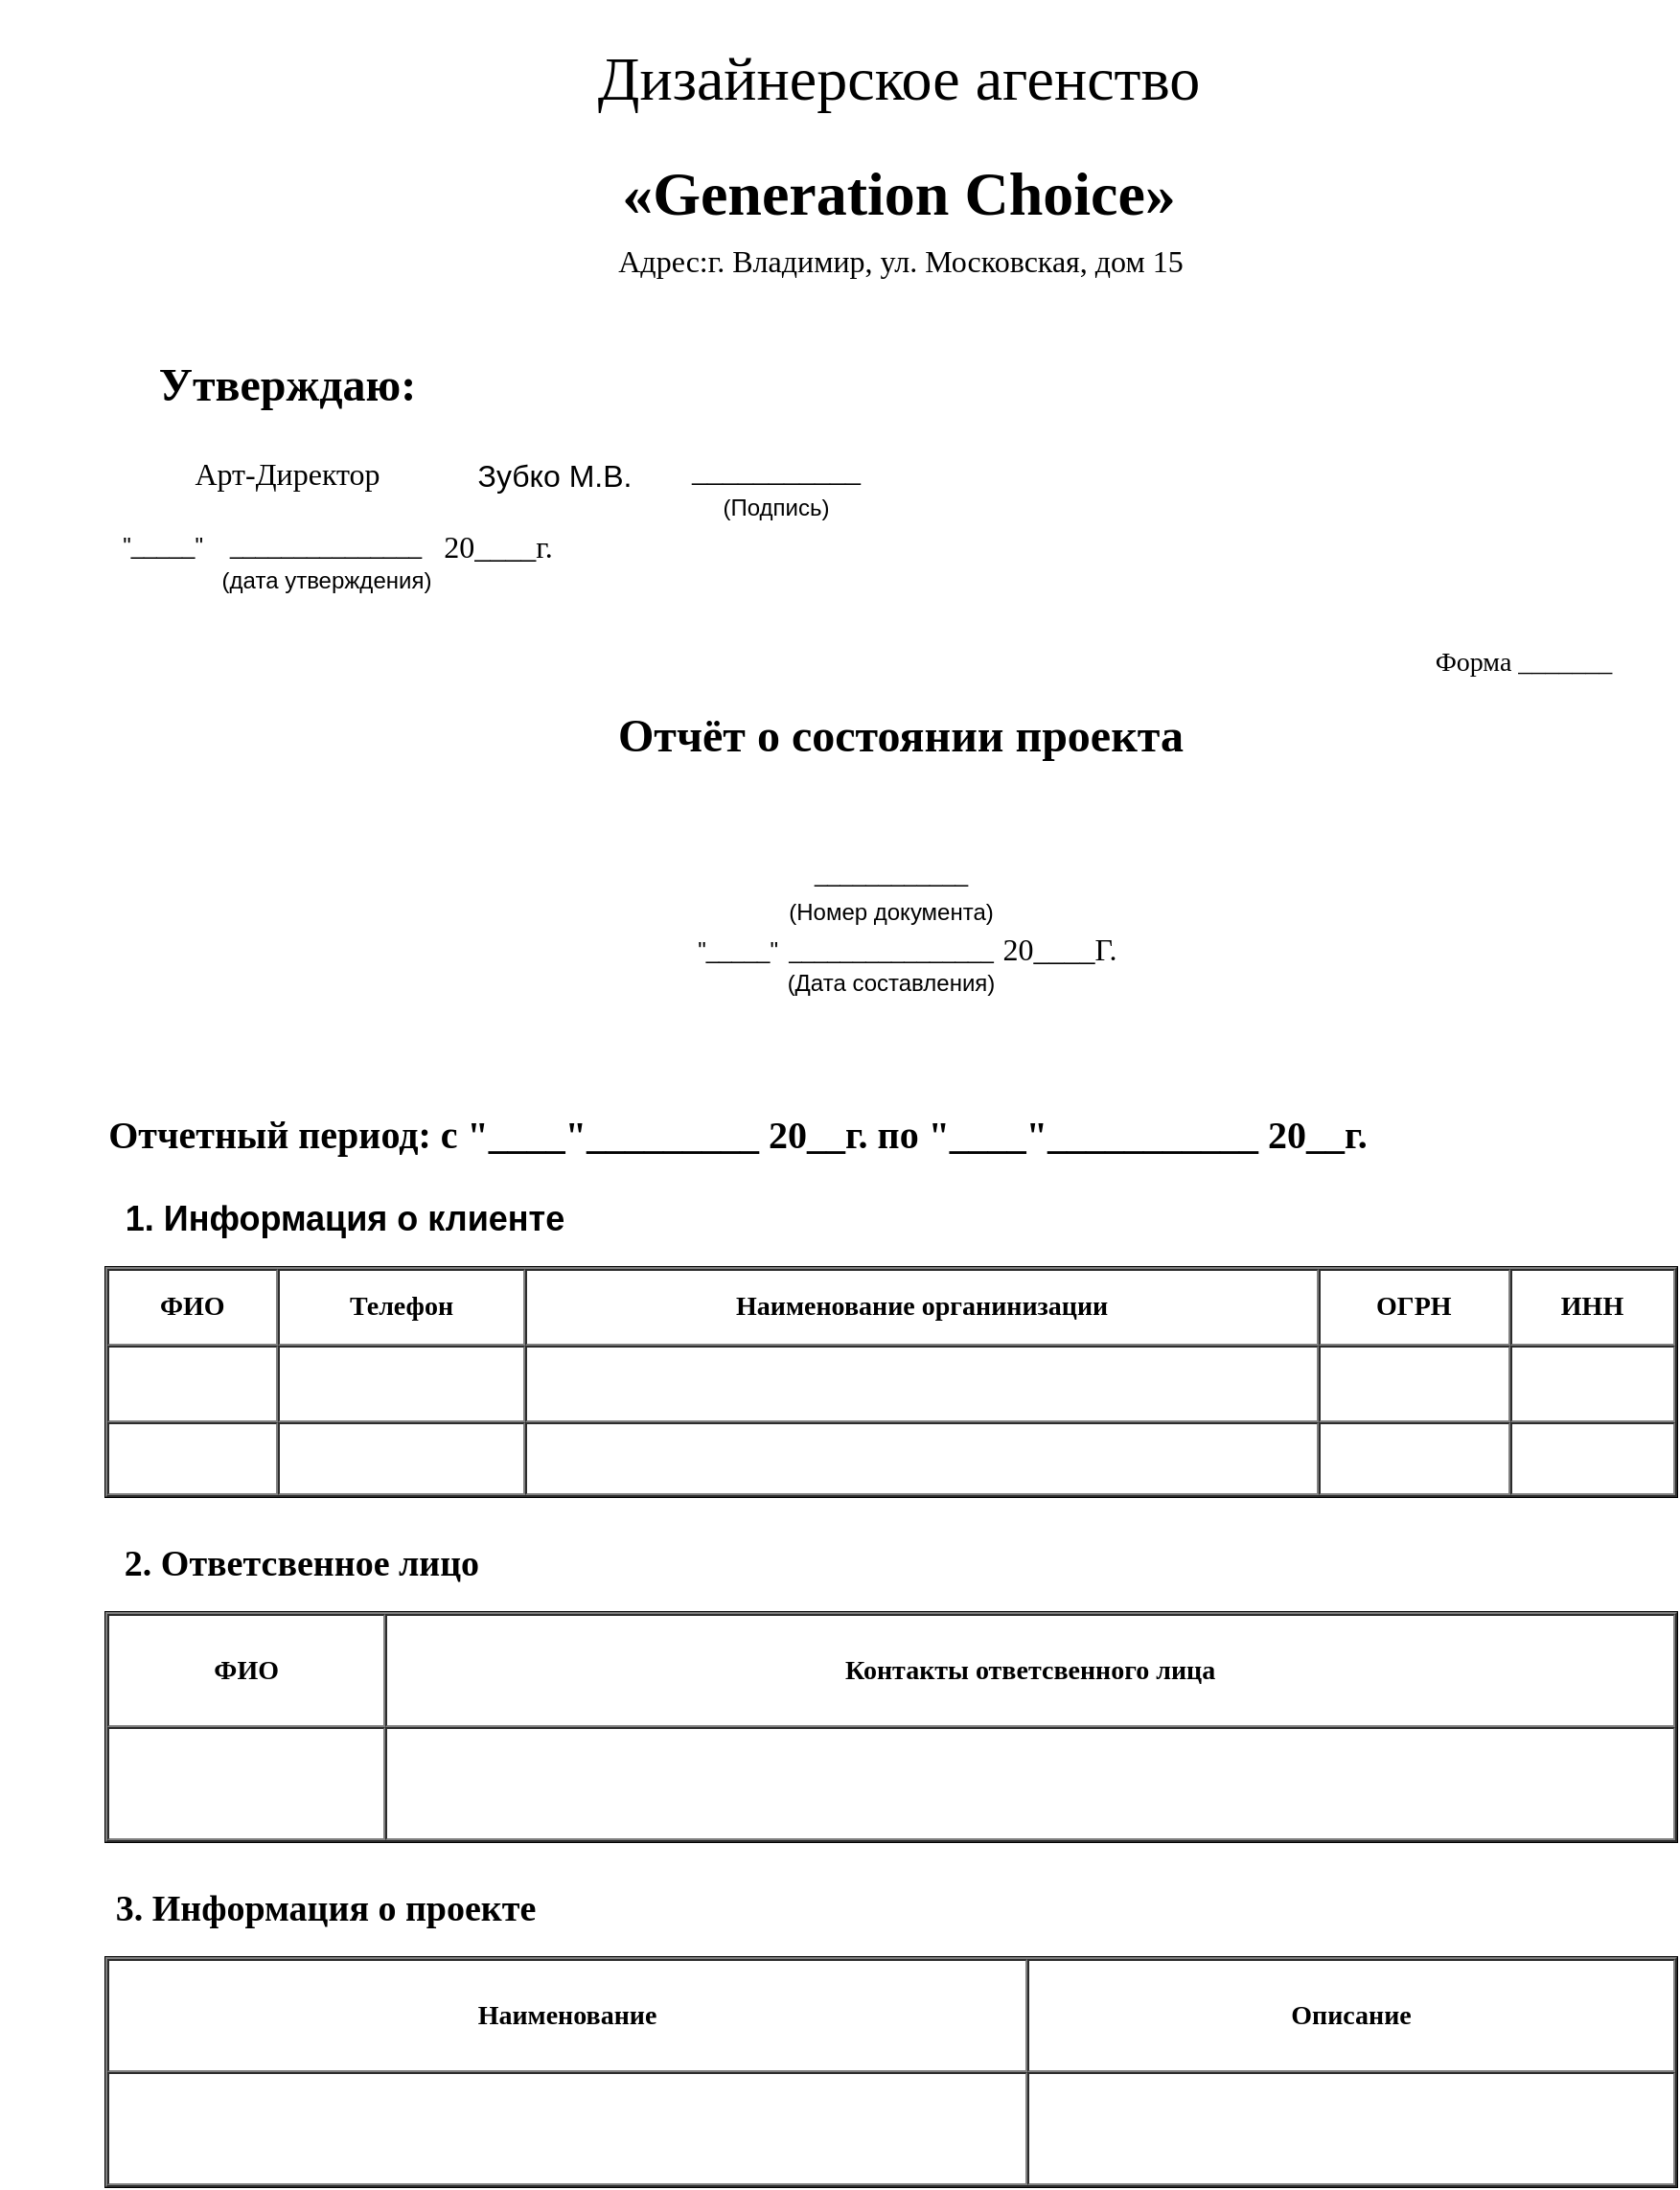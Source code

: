 <mxfile version="13.1.6" type="device"><diagram id="8hVWMAb6QoAQru0uA0Nf" name="Page-1"><mxGraphModel dx="1609" dy="717" grid="1" gridSize="10" guides="1" tooltips="1" connect="1" arrows="1" fold="1" page="1" pageScale="1" pageWidth="827" pageHeight="1169" math="0" shadow="0"><root><mxCell id="0"/><mxCell id="1" parent="0"/><mxCell id="jO6Z20tdxfoco7l5vSaH-5" value="&lt;h1&gt;&lt;font face=&quot;Times New Roman&quot;&gt;Утверждаю:&lt;/font&gt;&lt;/h1&gt;" style="text;html=1;strokeColor=none;fillColor=none;align=center;verticalAlign=middle;whiteSpace=wrap;rounded=0;" parent="1" vertex="1"><mxGeometry x="25" y="240" width="140" height="40" as="geometry"/></mxCell><mxCell id="jO6Z20tdxfoco7l5vSaH-15" value="&quot;_____&quot;" style="text;html=1;strokeColor=none;fillColor=none;align=center;verticalAlign=middle;whiteSpace=wrap;rounded=0;" parent="1" vertex="1"><mxGeometry x="10" y="334" width="40" height="20" as="geometry"/></mxCell><mxCell id="jO6Z20tdxfoco7l5vSaH-16" value="_______________" style="text;html=1;strokeColor=none;fillColor=none;align=center;verticalAlign=middle;whiteSpace=wrap;rounded=0;" parent="1" vertex="1"><mxGeometry x="95" y="334" width="40" height="20" as="geometry"/></mxCell><mxCell id="jO6Z20tdxfoco7l5vSaH-17" value="&lt;font style=&quot;font-size: 16px;&quot;&gt;20____г.&lt;/font&gt;" style="text;html=1;strokeColor=none;fillColor=none;align=center;verticalAlign=middle;whiteSpace=wrap;rounded=0;fontFamily=Times New Roman;fontSize=16;" parent="1" vertex="1"><mxGeometry x="185" y="334" width="40" height="20" as="geometry"/></mxCell><mxCell id="jO6Z20tdxfoco7l5vSaH-19" value="___________" style="text;html=1;strokeColor=none;fillColor=none;align=center;verticalAlign=middle;whiteSpace=wrap;rounded=0;fontFamily=Times New Roman;fontSize=16;" parent="1" vertex="1"><mxGeometry x="330" y="293.5" width="40" height="20" as="geometry"/></mxCell><mxCell id="jO6Z20tdxfoco7l5vSaH-20" value="(Подпись)" style="text;html=1;strokeColor=none;fillColor=none;align=center;verticalAlign=middle;whiteSpace=wrap;rounded=0;fontFamily=Helvetica;fontSize=12;" parent="1" vertex="1"><mxGeometry x="330" y="313.5" width="40" height="20" as="geometry"/></mxCell><mxCell id="jO6Z20tdxfoco7l5vSaH-22" value="&lt;h1&gt;&lt;font face=&quot;Times New Roman&quot;&gt;&lt;font style=&quot;font-size: 24px&quot;&gt;Отчёт о состоянии проекта&lt;br&gt;&lt;/font&gt;&lt;/font&gt;&lt;/h1&gt;" style="text;html=1;strokeColor=none;fillColor=none;align=center;verticalAlign=middle;whiteSpace=wrap;rounded=0;fontFamily=Helvetica;fontSize=12;" parent="1" vertex="1"><mxGeometry x="235" y="410" width="360" height="65" as="geometry"/></mxCell><mxCell id="jO6Z20tdxfoco7l5vSaH-26" value="(дата утверждения)" style="text;html=1;strokeColor=none;fillColor=none;align=center;verticalAlign=middle;whiteSpace=wrap;rounded=0;fontFamily=Helvetica;fontSize=12;" parent="1" vertex="1"><mxGeometry x="57.5" y="354" width="115" height="16" as="geometry"/></mxCell><mxCell id="jO6Z20tdxfoco7l5vSaH-27" value="&lt;font face=&quot;Times New Roman&quot;&gt;&lt;span style=&quot;font-size: 14px&quot;&gt;Форма _______&lt;/span&gt;&lt;/font&gt;" style="text;html=1;strokeColor=none;fillColor=none;align=center;verticalAlign=middle;whiteSpace=wrap;rounded=0;fontFamily=Helvetica;fontSize=12;" parent="1" vertex="1"><mxGeometry x="685" y="400" width="110" height="10" as="geometry"/></mxCell><mxCell id="jO6Z20tdxfoco7l5vSaH-28" value="____________" style="text;html=1;strokeColor=none;fillColor=none;align=center;verticalAlign=middle;whiteSpace=wrap;rounded=0;fontFamily=Helvetica;fontSize=12;" parent="1" vertex="1"><mxGeometry x="390" y="505" width="40" height="20" as="geometry"/></mxCell><mxCell id="jO6Z20tdxfoco7l5vSaH-29" value="(Номер документа)" style="text;html=1;strokeColor=none;fillColor=none;align=center;verticalAlign=middle;whiteSpace=wrap;rounded=0;fontFamily=Helvetica;fontSize=12;" parent="1" vertex="1"><mxGeometry x="350" y="525" width="120" height="20" as="geometry"/></mxCell><mxCell id="jO6Z20tdxfoco7l5vSaH-33" value="&quot;_____&quot;" style="text;html=1;strokeColor=none;fillColor=none;align=center;verticalAlign=middle;whiteSpace=wrap;rounded=0;fontFamily=Helvetica;fontSize=12;" parent="1" vertex="1"><mxGeometry x="310" y="545" width="40" height="20" as="geometry"/></mxCell><mxCell id="jO6Z20tdxfoco7l5vSaH-34" value="________________" style="text;html=1;strokeColor=none;fillColor=none;align=center;verticalAlign=middle;whiteSpace=wrap;rounded=0;fontFamily=Helvetica;fontSize=12;" parent="1" vertex="1"><mxGeometry x="390" y="545" width="40" height="20" as="geometry"/></mxCell><mxCell id="jO6Z20tdxfoco7l5vSaH-35" value="20____Г." style="text;html=1;strokeColor=none;fillColor=none;align=center;verticalAlign=middle;whiteSpace=wrap;rounded=0;fontFamily=Times New Roman;fontSize=16;" parent="1" vertex="1"><mxGeometry x="478" y="544" width="40" height="20" as="geometry"/></mxCell><mxCell id="jO6Z20tdxfoco7l5vSaH-36" value="&lt;h1&gt;&lt;span style=&quot;font-weight: normal&quot;&gt;Дизайнерское агенство&lt;/span&gt;&lt;/h1&gt;&lt;h1&gt;«Generation Choice»&lt;/h1&gt;" style="text;html=1;strokeColor=none;fillColor=none;align=center;verticalAlign=middle;whiteSpace=wrap;rounded=0;fontFamily=Times New Roman;fontSize=16;" parent="1" vertex="1"><mxGeometry x="239" y="80" width="350" height="100" as="geometry"/></mxCell><mxCell id="jO6Z20tdxfoco7l5vSaH-38" value="&lt;font style=&quot;font-size: 16px&quot;&gt;&lt;font style=&quot;font-size: 16px&quot;&gt;Адрес:&lt;/font&gt;&lt;/font&gt;&lt;font style=&quot;font-size: 16px&quot;&gt;&lt;font style=&quot;font-size: 16px&quot;&gt;г. Владимир, ул. Московская, дом 15&lt;/font&gt;&lt;span style=&quot;text-align: left ; background-color: rgb(255 , 255 , 255)&quot;&gt;&lt;/span&gt;&lt;/font&gt;" style="text;html=1;strokeColor=none;fillColor=none;align=center;verticalAlign=middle;whiteSpace=wrap;rounded=0;fontFamily=Times New Roman;fontSize=16;" parent="1" vertex="1"><mxGeometry x="245" y="180" width="340" height="30" as="geometry"/></mxCell><mxCell id="jO6Z20tdxfoco7l5vSaH-39" value="&lt;font face=&quot;Helvetica&quot; style=&quot;font-size: 12px&quot;&gt;(Дата составления)&lt;/font&gt;" style="text;html=1;strokeColor=none;fillColor=none;align=center;verticalAlign=middle;whiteSpace=wrap;rounded=0;fontFamily=Times New Roman;fontSize=16;" parent="1" vertex="1"><mxGeometry x="340" y="555" width="140" height="30" as="geometry"/></mxCell><mxCell id="f4_M-VHNQFqt9gcgViSc-1" value="&lt;font face=&quot;Times New Roman&quot; style=&quot;font-size: 16px&quot;&gt;Арт-Директор&lt;/font&gt;" style="text;html=1;strokeColor=none;fillColor=none;align=center;verticalAlign=middle;whiteSpace=wrap;rounded=0;fontSize=14;" parent="1" vertex="1"><mxGeometry x="41" y="299.5" width="108" height="13" as="geometry"/></mxCell><mxCell id="f4_M-VHNQFqt9gcgViSc-2" value="Зубко М.В." style="text;html=1;strokeColor=none;fillColor=none;align=center;verticalAlign=middle;whiteSpace=wrap;rounded=0;fontSize=16;" parent="1" vertex="1"><mxGeometry x="182" y="293.5" width="105" height="27" as="geometry"/></mxCell><mxCell id="f4_M-VHNQFqt9gcgViSc-3" value="&lt;font face=&quot;Times New Roman&quot; size=&quot;1&quot;&gt;&lt;b style=&quot;font-size: 20px&quot;&gt;Отчетный период: с &quot;____&quot;_________ 20__г. по &quot;____&quot;___________ 20__г.&lt;/b&gt;&lt;/font&gt;" style="text;html=1;strokeColor=none;fillColor=none;align=center;verticalAlign=middle;whiteSpace=wrap;rounded=0;" parent="1" vertex="1"><mxGeometry y="620" width="660" height="60" as="geometry"/></mxCell><mxCell id="f4_M-VHNQFqt9gcgViSc-4" value="&lt;table style=&quot;width: 100% ; height: 100% ; font-size: 14px&quot; cellspacing=&quot;0&quot; cellpadding=&quot;4&quot; border=&quot;1&quot;&gt;&lt;tbody&gt;&lt;tr&gt;&lt;td align=&quot;center&quot;&gt;&lt;font face=&quot;Times New Roman&quot;&gt;&lt;b&gt;ФИО&lt;/b&gt;&lt;/font&gt;&lt;br&gt;&lt;/td&gt;&lt;td align=&quot;center&quot;&gt;&lt;font style=&quot;font-size: 14px&quot; face=&quot;Times New Roman&quot;&gt;&lt;b&gt;Телефон&lt;br&gt;&lt;/b&gt;&lt;/font&gt;&lt;/td&gt;&lt;th align=&quot;center&quot;&gt;&lt;font style=&quot;font-size: 14px&quot; face=&quot;Times New Roman&quot;&gt;Наименование органинизации&lt;br&gt;&lt;/font&gt;&lt;/th&gt;&lt;td align=&quot;center&quot;&gt;&lt;font face=&quot;Times New Roman&quot;&gt;&lt;b&gt;ОГРН&lt;/b&gt;&lt;/font&gt;&lt;br&gt;&lt;/td&gt;&lt;th align=&quot;center&quot;&gt;&lt;font style=&quot;font-size: 14px&quot; face=&quot;Times New Roman&quot;&gt;ИНН&lt;br&gt;&lt;/font&gt;&lt;/th&gt;&lt;/tr&gt;&lt;tr&gt;&lt;td&gt;&lt;font style=&quot;font-size: 14px&quot; face=&quot;Times New Roman&quot;&gt;&lt;br&gt;&lt;/font&gt;&lt;/td&gt;&lt;td&gt;&lt;font style=&quot;font-size: 14px&quot; face=&quot;Times New Roman&quot;&gt;&lt;br&gt;&lt;/font&gt;&lt;/td&gt;&lt;td&gt;&lt;font style=&quot;font-size: 14px&quot; face=&quot;Times New Roman&quot;&gt;&lt;br&gt;&lt;/font&gt;&lt;/td&gt;&lt;td&gt;&lt;font style=&quot;font-size: 14px&quot; face=&quot;Times New Roman&quot;&gt;&lt;br&gt;&lt;/font&gt;&lt;/td&gt;&lt;td&gt;&lt;br&gt;&lt;/td&gt;&lt;/tr&gt;&lt;tr&gt;&lt;td&gt;&lt;br&gt;&lt;/td&gt;&lt;td&gt;&lt;br&gt;&lt;/td&gt;&lt;td&gt;&lt;br&gt;&lt;/td&gt;&lt;td&gt;&lt;br&gt;&lt;/td&gt;&lt;td&gt;&lt;br&gt;&lt;/td&gt;&lt;/tr&gt;&lt;/tbody&gt;&lt;/table&gt; " style="verticalAlign=top;align=left;overflow=fill;fontSize=12;fontFamily=Helvetica;html=1" parent="1" vertex="1"><mxGeometry y="720" width="820" height="120" as="geometry"/></mxCell><mxCell id="f4_M-VHNQFqt9gcgViSc-5" value="&lt;font style=&quot;font-size: 18px&quot;&gt;&lt;b&gt;1. Информация о клиенте&lt;/b&gt;&lt;/font&gt;" style="text;html=1;strokeColor=none;fillColor=none;align=center;verticalAlign=middle;whiteSpace=wrap;rounded=0;" parent="1" vertex="1"><mxGeometry x="5" y="680" width="240" height="30" as="geometry"/></mxCell><mxCell id="f4_M-VHNQFqt9gcgViSc-6" value="&lt;table style=&quot;width: 100% ; height: 100% ; font-size: 14px&quot; cellspacing=&quot;0&quot; cellpadding=&quot;4&quot; border=&quot;1&quot; align=&quot;center&quot;&gt;&lt;tbody&gt;&lt;tr&gt;&lt;td&gt;&lt;font style=&quot;font-size: 14px&quot; face=&quot;Times New Roman&quot;&gt;&lt;b&gt;ФИО&lt;/b&gt;&lt;/font&gt;&lt;/td&gt;&lt;th&gt;&lt;font style=&quot;font-size: 14px&quot; face=&quot;Times New Roman&quot;&gt;Контакты ответсвенного лица&lt;br&gt;&lt;/font&gt;&lt;/th&gt;&lt;/tr&gt;&lt;tr&gt;&lt;td&gt;&lt;font style=&quot;font-size: 14px&quot; face=&quot;Times New Roman&quot;&gt;&lt;br&gt;&lt;/font&gt;&lt;/td&gt;&lt;td&gt;&lt;br&gt;&lt;/td&gt;&lt;/tr&gt;&lt;/tbody&gt;&lt;/table&gt; " style="verticalAlign=top;align=center;overflow=fill;fontSize=12;fontFamily=Helvetica;html=1" parent="1" vertex="1"><mxGeometry y="900" width="820" height="120" as="geometry"/></mxCell><mxCell id="f4_M-VHNQFqt9gcgViSc-7" value="&lt;font size=&quot;1&quot; face=&quot;Times New Roman&quot;&gt;&lt;b style=&quot;font-size: 19px&quot;&gt;2. Ответсвенное лицо&lt;br&gt;&lt;/b&gt;&lt;/font&gt;" style="text;html=1;strokeColor=none;fillColor=none;align=center;verticalAlign=middle;whiteSpace=wrap;rounded=0;" parent="1" vertex="1"><mxGeometry x="-30" y="860" width="265" height="30" as="geometry"/></mxCell><mxCell id="f4_M-VHNQFqt9gcgViSc-9" value="&lt;font size=&quot;1&quot; face=&quot;Times New Roman&quot;&gt;&lt;b style=&quot;font-size: 19px&quot;&gt;3. Информация о проекте&lt;br&gt;&lt;/b&gt;&lt;/font&gt;" style="text;html=1;strokeColor=none;fillColor=none;align=center;verticalAlign=middle;whiteSpace=wrap;rounded=0;" parent="1" vertex="1"><mxGeometry x="-55" y="1040" width="340" height="30" as="geometry"/></mxCell><mxCell id="8KeVMsKnx4GcXiR-X6cH-1" value="&lt;table style=&quot;width: 100% ; height: 100% ; font-size: 14px&quot; cellspacing=&quot;0&quot; cellpadding=&quot;4&quot; border=&quot;1&quot; align=&quot;center&quot;&gt;&lt;tbody&gt;&lt;tr&gt;&lt;td&gt;&lt;font face=&quot;Times New Roman&quot;&gt;&lt;b&gt;Наименование&lt;/b&gt;&lt;/font&gt;&lt;br&gt;&lt;/td&gt;&lt;th&gt;&lt;font style=&quot;font-size: 14px&quot; face=&quot;Times New Roman&quot;&gt;Описание&lt;br&gt;&lt;/font&gt;&lt;/th&gt;&lt;/tr&gt;&lt;tr&gt;&lt;td&gt;&lt;font style=&quot;font-size: 14px&quot; face=&quot;Times New Roman&quot;&gt;&lt;br&gt;&lt;/font&gt;&lt;/td&gt;&lt;td&gt;&lt;br&gt;&lt;/td&gt;&lt;/tr&gt;&lt;/tbody&gt;&lt;/table&gt; " style="verticalAlign=top;align=center;overflow=fill;fontSize=12;fontFamily=Helvetica;html=1" vertex="1" parent="1"><mxGeometry y="1080" width="820" height="120" as="geometry"/></mxCell></root></mxGraphModel></diagram></mxfile>